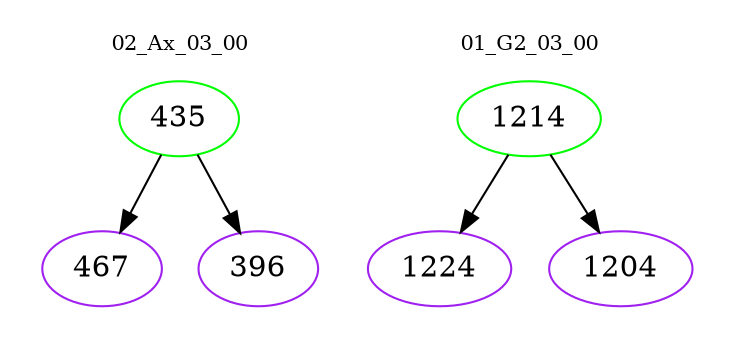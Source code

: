 digraph{
subgraph cluster_0 {
color = white
label = "02_Ax_03_00";
fontsize=10;
T0_435 [label="435", color="green"]
T0_435 -> T0_467 [color="black"]
T0_467 [label="467", color="purple"]
T0_435 -> T0_396 [color="black"]
T0_396 [label="396", color="purple"]
}
subgraph cluster_1 {
color = white
label = "01_G2_03_00";
fontsize=10;
T1_1214 [label="1214", color="green"]
T1_1214 -> T1_1224 [color="black"]
T1_1224 [label="1224", color="purple"]
T1_1214 -> T1_1204 [color="black"]
T1_1204 [label="1204", color="purple"]
}
}
